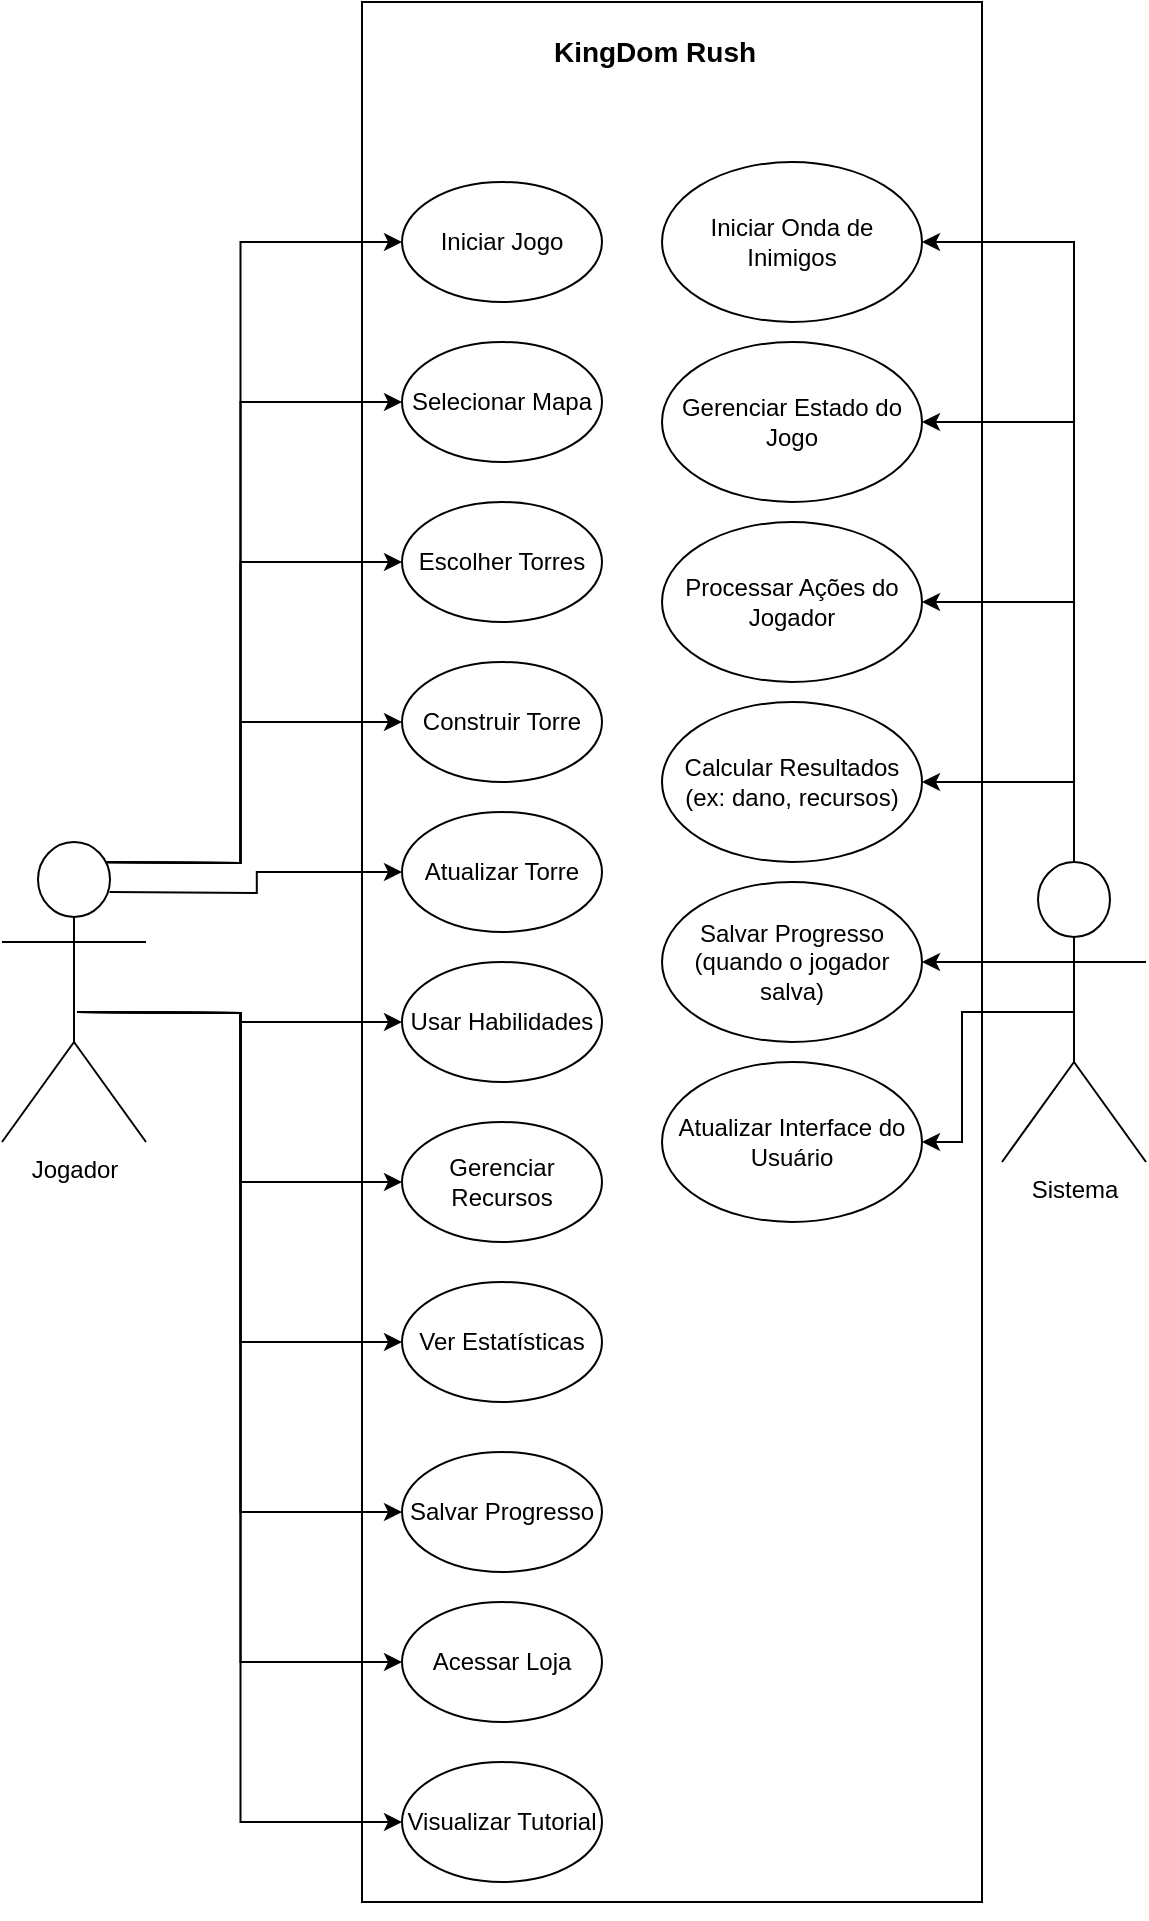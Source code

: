 <mxfile version="24.7.14">
  <diagram name="Página-1" id="ZyBi8qBE8C0eFL01Zvlv">
    <mxGraphModel dx="1434" dy="780" grid="1" gridSize="10" guides="1" tooltips="1" connect="1" arrows="1" fold="1" page="1" pageScale="1" pageWidth="827" pageHeight="1169" math="0" shadow="0">
      <root>
        <mxCell id="0" />
        <mxCell id="1" parent="0" />
        <mxCell id="wwCsZvjHZ9UmXGbuxFVW-49" value="" style="rounded=0;whiteSpace=wrap;html=1;" parent="1" vertex="1">
          <mxGeometry x="210" y="150" width="310" height="950" as="geometry" />
        </mxCell>
        <mxCell id="3mqllkKBS3-BtjNJPuGI-20" style="edgeStyle=orthogonalEdgeStyle;rounded=0;orthogonalLoop=1;jettySize=auto;html=1;exitX=0.5;exitY=0;exitDx=0;exitDy=0;exitPerimeter=0;entryX=0;entryY=0.5;entryDx=0;entryDy=0;" edge="1" parent="1" target="wwCsZvjHZ9UmXGbuxFVW-50">
          <mxGeometry relative="1" as="geometry">
            <mxPoint x="67.5" y="580" as="sourcePoint" />
          </mxGeometry>
        </mxCell>
        <mxCell id="3mqllkKBS3-BtjNJPuGI-21" style="edgeStyle=orthogonalEdgeStyle;rounded=0;orthogonalLoop=1;jettySize=auto;html=1;exitX=0.5;exitY=0;exitDx=0;exitDy=0;exitPerimeter=0;entryX=0;entryY=0.5;entryDx=0;entryDy=0;" edge="1" parent="1" target="wwCsZvjHZ9UmXGbuxFVW-51">
          <mxGeometry relative="1" as="geometry">
            <mxPoint x="67.5" y="580" as="sourcePoint" />
          </mxGeometry>
        </mxCell>
        <mxCell id="3mqllkKBS3-BtjNJPuGI-22" style="edgeStyle=orthogonalEdgeStyle;rounded=0;orthogonalLoop=1;jettySize=auto;html=1;exitX=0.5;exitY=0;exitDx=0;exitDy=0;exitPerimeter=0;entryX=0;entryY=0.5;entryDx=0;entryDy=0;" edge="1" parent="1" target="wwCsZvjHZ9UmXGbuxFVW-52">
          <mxGeometry relative="1" as="geometry">
            <mxPoint x="67.5" y="580" as="sourcePoint" />
          </mxGeometry>
        </mxCell>
        <mxCell id="3mqllkKBS3-BtjNJPuGI-23" style="edgeStyle=orthogonalEdgeStyle;rounded=0;orthogonalLoop=1;jettySize=auto;html=1;exitX=0.5;exitY=0;exitDx=0;exitDy=0;exitPerimeter=0;entryX=0;entryY=0.5;entryDx=0;entryDy=0;" edge="1" parent="1" target="3mqllkKBS3-BtjNJPuGI-9">
          <mxGeometry relative="1" as="geometry">
            <mxPoint x="67.5" y="580" as="sourcePoint" />
          </mxGeometry>
        </mxCell>
        <mxCell id="3mqllkKBS3-BtjNJPuGI-24" style="edgeStyle=orthogonalEdgeStyle;rounded=0;orthogonalLoop=1;jettySize=auto;html=1;exitX=0.75;exitY=0.1;exitDx=0;exitDy=0;exitPerimeter=0;" edge="1" parent="1" target="3mqllkKBS3-BtjNJPuGI-10">
          <mxGeometry relative="1" as="geometry">
            <mxPoint x="83.75" y="595" as="sourcePoint" />
          </mxGeometry>
        </mxCell>
        <mxCell id="3mqllkKBS3-BtjNJPuGI-25" style="edgeStyle=orthogonalEdgeStyle;rounded=0;orthogonalLoop=1;jettySize=auto;html=1;exitX=0.5;exitY=0.5;exitDx=0;exitDy=0;exitPerimeter=0;entryX=0;entryY=0.5;entryDx=0;entryDy=0;" edge="1" parent="1" target="3mqllkKBS3-BtjNJPuGI-11">
          <mxGeometry relative="1" as="geometry">
            <mxPoint x="67.5" y="655" as="sourcePoint" />
          </mxGeometry>
        </mxCell>
        <mxCell id="3mqllkKBS3-BtjNJPuGI-26" style="edgeStyle=orthogonalEdgeStyle;rounded=0;orthogonalLoop=1;jettySize=auto;html=1;exitX=0.5;exitY=0.5;exitDx=0;exitDy=0;exitPerimeter=0;entryX=0;entryY=0.5;entryDx=0;entryDy=0;" edge="1" parent="1" target="3mqllkKBS3-BtjNJPuGI-12">
          <mxGeometry relative="1" as="geometry">
            <mxPoint x="67.5" y="655" as="sourcePoint" />
          </mxGeometry>
        </mxCell>
        <mxCell id="3mqllkKBS3-BtjNJPuGI-27" style="edgeStyle=orthogonalEdgeStyle;rounded=0;orthogonalLoop=1;jettySize=auto;html=1;exitX=0.5;exitY=0.5;exitDx=0;exitDy=0;exitPerimeter=0;entryX=0;entryY=0.5;entryDx=0;entryDy=0;" edge="1" parent="1" target="3mqllkKBS3-BtjNJPuGI-13">
          <mxGeometry relative="1" as="geometry">
            <mxPoint x="67.5" y="655" as="sourcePoint" />
          </mxGeometry>
        </mxCell>
        <mxCell id="3mqllkKBS3-BtjNJPuGI-28" style="edgeStyle=orthogonalEdgeStyle;rounded=0;orthogonalLoop=1;jettySize=auto;html=1;exitX=0.5;exitY=0.5;exitDx=0;exitDy=0;exitPerimeter=0;entryX=0;entryY=0.5;entryDx=0;entryDy=0;" edge="1" parent="1" target="3mqllkKBS3-BtjNJPuGI-14">
          <mxGeometry relative="1" as="geometry">
            <mxPoint x="67.5" y="655" as="sourcePoint" />
          </mxGeometry>
        </mxCell>
        <mxCell id="3mqllkKBS3-BtjNJPuGI-29" style="edgeStyle=orthogonalEdgeStyle;rounded=0;orthogonalLoop=1;jettySize=auto;html=1;exitX=0.5;exitY=0.5;exitDx=0;exitDy=0;exitPerimeter=0;entryX=0;entryY=0.5;entryDx=0;entryDy=0;" edge="1" parent="1" target="3mqllkKBS3-BtjNJPuGI-16">
          <mxGeometry relative="1" as="geometry">
            <mxPoint x="67.5" y="655" as="sourcePoint" />
          </mxGeometry>
        </mxCell>
        <mxCell id="3mqllkKBS3-BtjNJPuGI-30" style="edgeStyle=orthogonalEdgeStyle;rounded=0;orthogonalLoop=1;jettySize=auto;html=1;exitX=0.5;exitY=0.5;exitDx=0;exitDy=0;exitPerimeter=0;entryX=0;entryY=0.5;entryDx=0;entryDy=0;" edge="1" parent="1" target="3mqllkKBS3-BtjNJPuGI-15">
          <mxGeometry relative="1" as="geometry">
            <mxPoint x="67.5" y="655" as="sourcePoint" />
          </mxGeometry>
        </mxCell>
        <mxCell id="wwCsZvjHZ9UmXGbuxFVW-50" value="Iniciar Jogo" style="ellipse;whiteSpace=wrap;html=1;" parent="1" vertex="1">
          <mxGeometry x="230" y="240" width="100" height="60" as="geometry" />
        </mxCell>
        <mxCell id="wwCsZvjHZ9UmXGbuxFVW-51" value="Selecionar Mapa" style="ellipse;whiteSpace=wrap;html=1;" parent="1" vertex="1">
          <mxGeometry x="230" y="320" width="100" height="60" as="geometry" />
        </mxCell>
        <mxCell id="wwCsZvjHZ9UmXGbuxFVW-52" value="Escolher Torres" style="ellipse;whiteSpace=wrap;html=1;" parent="1" vertex="1">
          <mxGeometry x="230" y="400" width="100" height="60" as="geometry" />
        </mxCell>
        <mxCell id="3mqllkKBS3-BtjNJPuGI-45" style="edgeStyle=orthogonalEdgeStyle;rounded=0;orthogonalLoop=1;jettySize=auto;html=1;exitX=0.5;exitY=0;exitDx=0;exitDy=0;exitPerimeter=0;entryX=1;entryY=0.5;entryDx=0;entryDy=0;" edge="1" parent="1" source="wwCsZvjHZ9UmXGbuxFVW-72" target="3mqllkKBS3-BtjNJPuGI-41">
          <mxGeometry relative="1" as="geometry" />
        </mxCell>
        <mxCell id="3mqllkKBS3-BtjNJPuGI-49" style="edgeStyle=orthogonalEdgeStyle;rounded=0;orthogonalLoop=1;jettySize=auto;html=1;exitX=0.5;exitY=0;exitDx=0;exitDy=0;exitPerimeter=0;entryX=1;entryY=0.5;entryDx=0;entryDy=0;" edge="1" parent="1" source="wwCsZvjHZ9UmXGbuxFVW-72" target="3mqllkKBS3-BtjNJPuGI-32">
          <mxGeometry relative="1" as="geometry" />
        </mxCell>
        <mxCell id="3mqllkKBS3-BtjNJPuGI-50" style="edgeStyle=orthogonalEdgeStyle;rounded=0;orthogonalLoop=1;jettySize=auto;html=1;exitX=0.5;exitY=0;exitDx=0;exitDy=0;exitPerimeter=0;entryX=1;entryY=0.5;entryDx=0;entryDy=0;" edge="1" parent="1" source="wwCsZvjHZ9UmXGbuxFVW-72" target="3mqllkKBS3-BtjNJPuGI-37">
          <mxGeometry relative="1" as="geometry" />
        </mxCell>
        <mxCell id="3mqllkKBS3-BtjNJPuGI-51" style="edgeStyle=orthogonalEdgeStyle;rounded=0;orthogonalLoop=1;jettySize=auto;html=1;exitX=0.5;exitY=0;exitDx=0;exitDy=0;exitPerimeter=0;entryX=1;entryY=0.5;entryDx=0;entryDy=0;" edge="1" parent="1" source="wwCsZvjHZ9UmXGbuxFVW-72" target="3mqllkKBS3-BtjNJPuGI-38">
          <mxGeometry relative="1" as="geometry" />
        </mxCell>
        <mxCell id="3mqllkKBS3-BtjNJPuGI-52" style="edgeStyle=orthogonalEdgeStyle;rounded=0;orthogonalLoop=1;jettySize=auto;html=1;exitX=0;exitY=0.333;exitDx=0;exitDy=0;exitPerimeter=0;entryX=1;entryY=0.5;entryDx=0;entryDy=0;" edge="1" parent="1" source="wwCsZvjHZ9UmXGbuxFVW-72" target="3mqllkKBS3-BtjNJPuGI-39">
          <mxGeometry relative="1" as="geometry" />
        </mxCell>
        <mxCell id="3mqllkKBS3-BtjNJPuGI-53" style="edgeStyle=orthogonalEdgeStyle;rounded=0;orthogonalLoop=1;jettySize=auto;html=1;exitX=0.5;exitY=0.5;exitDx=0;exitDy=0;exitPerimeter=0;entryX=1;entryY=0.5;entryDx=0;entryDy=0;" edge="1" parent="1" source="wwCsZvjHZ9UmXGbuxFVW-72" target="3mqllkKBS3-BtjNJPuGI-40">
          <mxGeometry relative="1" as="geometry" />
        </mxCell>
        <mxCell id="wwCsZvjHZ9UmXGbuxFVW-72" value="Sistema&lt;div&gt;&lt;br&gt;&lt;/div&gt;" style="shape=umlActor;verticalLabelPosition=bottom;verticalAlign=top;html=1;outlineConnect=0;" parent="1" vertex="1">
          <mxGeometry x="530" y="580" width="72" height="150" as="geometry" />
        </mxCell>
        <mxCell id="3mqllkKBS3-BtjNJPuGI-9" value="Construir Torre" style="ellipse;whiteSpace=wrap;html=1;" vertex="1" parent="1">
          <mxGeometry x="230" y="480" width="100" height="60" as="geometry" />
        </mxCell>
        <mxCell id="3mqllkKBS3-BtjNJPuGI-10" value="Atualizar Torre" style="ellipse;whiteSpace=wrap;html=1;" vertex="1" parent="1">
          <mxGeometry x="230" y="555" width="100" height="60" as="geometry" />
        </mxCell>
        <mxCell id="3mqllkKBS3-BtjNJPuGI-11" value="Usar Habilidades" style="ellipse;whiteSpace=wrap;html=1;" vertex="1" parent="1">
          <mxGeometry x="230" y="630" width="100" height="60" as="geometry" />
        </mxCell>
        <mxCell id="3mqllkKBS3-BtjNJPuGI-12" value="Gerenciar Recursos" style="ellipse;whiteSpace=wrap;html=1;" vertex="1" parent="1">
          <mxGeometry x="230" y="710" width="100" height="60" as="geometry" />
        </mxCell>
        <mxCell id="3mqllkKBS3-BtjNJPuGI-13" value="Ver Estatísticas" style="ellipse;whiteSpace=wrap;html=1;" vertex="1" parent="1">
          <mxGeometry x="230" y="790" width="100" height="60" as="geometry" />
        </mxCell>
        <mxCell id="3mqllkKBS3-BtjNJPuGI-14" value="Salvar Progresso" style="ellipse;whiteSpace=wrap;html=1;" vertex="1" parent="1">
          <mxGeometry x="230" y="875" width="100" height="60" as="geometry" />
        </mxCell>
        <mxCell id="3mqllkKBS3-BtjNJPuGI-15" value="Visualizar Tutorial" style="ellipse;whiteSpace=wrap;html=1;" vertex="1" parent="1">
          <mxGeometry x="230" y="1030" width="100" height="60" as="geometry" />
        </mxCell>
        <mxCell id="3mqllkKBS3-BtjNJPuGI-16" value="Acessar Loja" style="ellipse;whiteSpace=wrap;html=1;" vertex="1" parent="1">
          <mxGeometry x="230" y="950" width="100" height="60" as="geometry" />
        </mxCell>
        <mxCell id="3mqllkKBS3-BtjNJPuGI-19" style="edgeStyle=orthogonalEdgeStyle;rounded=0;orthogonalLoop=1;jettySize=auto;html=1;exitX=0.5;exitY=1;exitDx=0;exitDy=0;" edge="1" parent="1" source="wwCsZvjHZ9UmXGbuxFVW-49" target="wwCsZvjHZ9UmXGbuxFVW-49">
          <mxGeometry relative="1" as="geometry" />
        </mxCell>
        <mxCell id="3mqllkKBS3-BtjNJPuGI-32" value="Gerenciar Estado do Jogo" style="ellipse;whiteSpace=wrap;html=1;" vertex="1" parent="1">
          <mxGeometry x="360" y="320" width="130" height="80" as="geometry" />
        </mxCell>
        <mxCell id="3mqllkKBS3-BtjNJPuGI-37" value="Processar Ações do Jogador" style="ellipse;whiteSpace=wrap;html=1;" vertex="1" parent="1">
          <mxGeometry x="360" y="410" width="130" height="80" as="geometry" />
        </mxCell>
        <mxCell id="3mqllkKBS3-BtjNJPuGI-38" value="Calcular Resultados (ex: dano, recursos)" style="ellipse;whiteSpace=wrap;html=1;" vertex="1" parent="1">
          <mxGeometry x="360" y="500" width="130" height="80" as="geometry" />
        </mxCell>
        <mxCell id="3mqllkKBS3-BtjNJPuGI-39" value="Salvar Progresso (quando o jogador salva)" style="ellipse;whiteSpace=wrap;html=1;" vertex="1" parent="1">
          <mxGeometry x="360" y="590" width="130" height="80" as="geometry" />
        </mxCell>
        <mxCell id="3mqllkKBS3-BtjNJPuGI-40" value="Atualizar Interface do Usuário" style="ellipse;whiteSpace=wrap;html=1;" vertex="1" parent="1">
          <mxGeometry x="360" y="680" width="130" height="80" as="geometry" />
        </mxCell>
        <mxCell id="3mqllkKBS3-BtjNJPuGI-41" value="Iniciar Onda de Inimigos" style="ellipse;whiteSpace=wrap;html=1;" vertex="1" parent="1">
          <mxGeometry x="360" y="230" width="130" height="80" as="geometry" />
        </mxCell>
        <mxCell id="3mqllkKBS3-BtjNJPuGI-44" value="Jogador" style="shape=umlActor;verticalLabelPosition=bottom;verticalAlign=top;html=1;outlineConnect=0;" vertex="1" parent="1">
          <mxGeometry x="30" y="570" width="72" height="150" as="geometry" />
        </mxCell>
        <mxCell id="3mqllkKBS3-BtjNJPuGI-55" value="&lt;b&gt;&lt;font style=&quot;font-size: 14px;&quot;&gt;KingDom Rush&lt;/font&gt;&lt;/b&gt;" style="text;html=1;align=center;verticalAlign=middle;resizable=0;points=[];autosize=1;strokeColor=none;fillColor=none;" vertex="1" parent="1">
          <mxGeometry x="296" y="160" width="120" height="30" as="geometry" />
        </mxCell>
      </root>
    </mxGraphModel>
  </diagram>
</mxfile>
